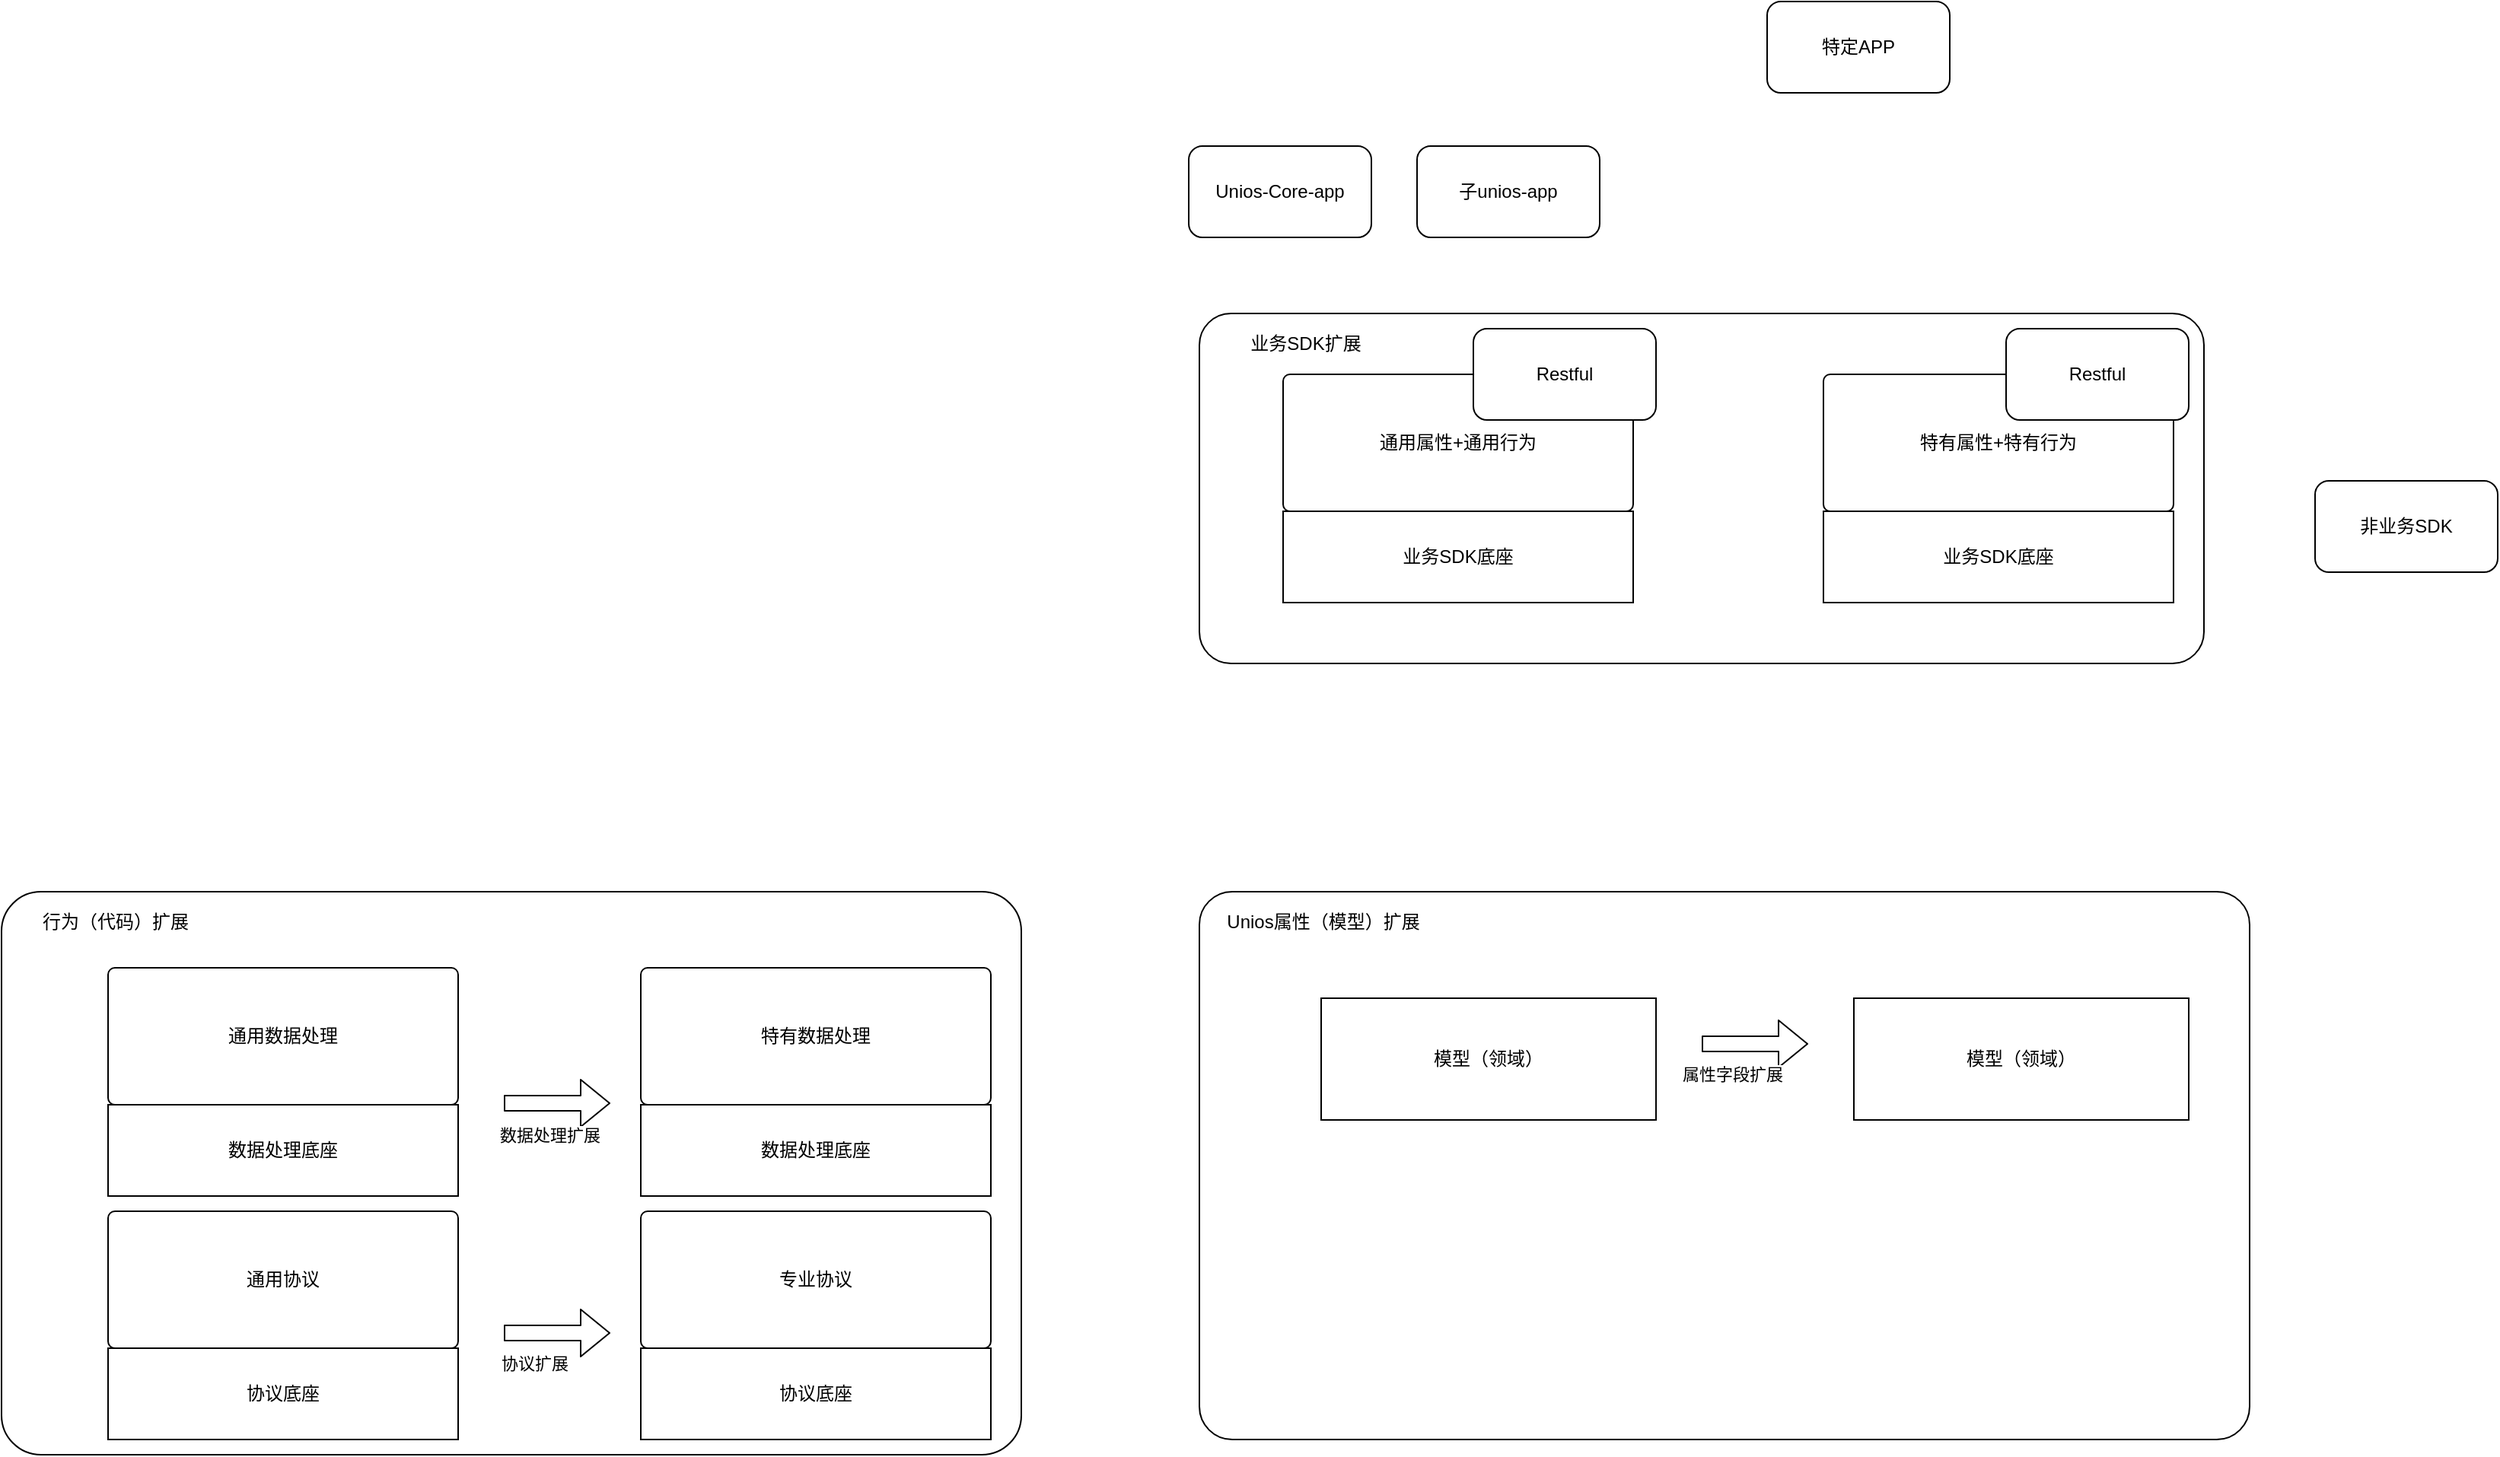 <mxfile version="13.6.2" type="github">
  <diagram id="PhEEJEA-2G6-cMnCDy3O" name="扩展点二级视图">
    <mxGraphModel dx="1123" dy="1849" grid="1" gridSize="10" guides="1" tooltips="1" connect="1" arrows="1" fold="1" page="1" pageScale="1" pageWidth="827" pageHeight="1169" math="0" shadow="0">
      <root>
        <mxCell id="0" />
        <mxCell id="1" parent="0" />
        <mxCell id="Z61GNd5gtoBHjjhybAT_-15" value="" style="rounded=1;whiteSpace=wrap;html=1;arcSize=7;" parent="1" vertex="1">
          <mxGeometry x="40" y="-60" width="670" height="370" as="geometry" />
        </mxCell>
        <mxCell id="GQ6SVCmRq15Q8ivaFo8d-1" value="通用协议" style="rounded=1;whiteSpace=wrap;html=1;arcSize=5;" parent="1" vertex="1">
          <mxGeometry x="110" y="150" width="230" height="90" as="geometry" />
        </mxCell>
        <mxCell id="Z61GNd5gtoBHjjhybAT_-2" value="" style="shape=flexArrow;endArrow=classic;html=1;" parent="1" edge="1">
          <mxGeometry width="50" height="50" relative="1" as="geometry">
            <mxPoint x="370" y="230" as="sourcePoint" />
            <mxPoint x="440" y="230" as="targetPoint" />
          </mxGeometry>
        </mxCell>
        <mxCell id="Z61GNd5gtoBHjjhybAT_-13" value="协议扩展" style="edgeLabel;html=1;align=center;verticalAlign=middle;resizable=0;points=[];" parent="Z61GNd5gtoBHjjhybAT_-2" vertex="1" connectable="0">
          <mxGeometry x="0.2" y="4" relative="1" as="geometry">
            <mxPoint x="-22" y="24" as="offset" />
          </mxGeometry>
        </mxCell>
        <mxCell id="Z61GNd5gtoBHjjhybAT_-4" value="协议底座" style="rounded=0;whiteSpace=wrap;html=1;" parent="1" vertex="1">
          <mxGeometry x="110" y="240" width="230" height="60" as="geometry" />
        </mxCell>
        <mxCell id="Z61GNd5gtoBHjjhybAT_-6" value="专业协议" style="rounded=1;whiteSpace=wrap;html=1;arcSize=5;" parent="1" vertex="1">
          <mxGeometry x="460" y="150" width="230" height="90" as="geometry" />
        </mxCell>
        <mxCell id="Z61GNd5gtoBHjjhybAT_-7" value="协议底座" style="rounded=0;whiteSpace=wrap;html=1;" parent="1" vertex="1">
          <mxGeometry x="460" y="240" width="230" height="60" as="geometry" />
        </mxCell>
        <mxCell id="Z61GNd5gtoBHjjhybAT_-8" value="通用数据处理" style="rounded=1;whiteSpace=wrap;html=1;arcSize=5;" parent="1" vertex="1">
          <mxGeometry x="110" y="-10" width="230" height="90" as="geometry" />
        </mxCell>
        <mxCell id="Z61GNd5gtoBHjjhybAT_-9" value="数据处理底座" style="rounded=0;whiteSpace=wrap;html=1;" parent="1" vertex="1">
          <mxGeometry x="110" y="80" width="230" height="60" as="geometry" />
        </mxCell>
        <mxCell id="Z61GNd5gtoBHjjhybAT_-10" value="特有数据处理" style="rounded=1;whiteSpace=wrap;html=1;arcSize=5;" parent="1" vertex="1">
          <mxGeometry x="460" y="-10" width="230" height="90" as="geometry" />
        </mxCell>
        <mxCell id="Z61GNd5gtoBHjjhybAT_-11" value="数据处理底座" style="rounded=0;whiteSpace=wrap;html=1;" parent="1" vertex="1">
          <mxGeometry x="460" y="80" width="230" height="60" as="geometry" />
        </mxCell>
        <mxCell id="Z61GNd5gtoBHjjhybAT_-12" value="" style="shape=flexArrow;endArrow=classic;html=1;" parent="1" edge="1">
          <mxGeometry width="50" height="50" relative="1" as="geometry">
            <mxPoint x="370" y="79" as="sourcePoint" />
            <mxPoint x="440" y="79" as="targetPoint" />
          </mxGeometry>
        </mxCell>
        <mxCell id="Z61GNd5gtoBHjjhybAT_-14" value="数据处理扩展" style="edgeLabel;html=1;align=center;verticalAlign=middle;resizable=0;points=[];" parent="Z61GNd5gtoBHjjhybAT_-12" vertex="1" connectable="0">
          <mxGeometry x="0.086" relative="1" as="geometry">
            <mxPoint x="-8" y="21" as="offset" />
          </mxGeometry>
        </mxCell>
        <mxCell id="Z61GNd5gtoBHjjhybAT_-16" value="行为（代码）扩展" style="text;html=1;strokeColor=none;fillColor=none;align=center;verticalAlign=middle;whiteSpace=wrap;rounded=0;" parent="1" vertex="1">
          <mxGeometry x="50" y="-50" width="130" height="20" as="geometry" />
        </mxCell>
        <mxCell id="Z61GNd5gtoBHjjhybAT_-17" value="" style="rounded=1;whiteSpace=wrap;html=1;arcSize=6;" parent="1" vertex="1">
          <mxGeometry x="827" y="-60" width="690" height="360" as="geometry" />
        </mxCell>
        <mxCell id="Z61GNd5gtoBHjjhybAT_-19" value="模型（领域）" style="rounded=0;whiteSpace=wrap;html=1;" parent="1" vertex="1">
          <mxGeometry x="907" y="10" width="220" height="80" as="geometry" />
        </mxCell>
        <mxCell id="Z61GNd5gtoBHjjhybAT_-20" value="模型（领域）" style="rounded=0;whiteSpace=wrap;html=1;" parent="1" vertex="1">
          <mxGeometry x="1257" y="10" width="220" height="80" as="geometry" />
        </mxCell>
        <mxCell id="Z61GNd5gtoBHjjhybAT_-23" value="" style="shape=flexArrow;endArrow=classic;html=1;" parent="1" edge="1">
          <mxGeometry width="50" height="50" relative="1" as="geometry">
            <mxPoint x="1157" y="40" as="sourcePoint" />
            <mxPoint x="1227" y="40" as="targetPoint" />
          </mxGeometry>
        </mxCell>
        <mxCell id="Z61GNd5gtoBHjjhybAT_-24" value="属性字段扩展" style="edgeLabel;html=1;align=center;verticalAlign=middle;resizable=0;points=[];" parent="Z61GNd5gtoBHjjhybAT_-23" vertex="1" connectable="0">
          <mxGeometry x="0.2" y="4" relative="1" as="geometry">
            <mxPoint x="-22" y="24" as="offset" />
          </mxGeometry>
        </mxCell>
        <mxCell id="Z61GNd5gtoBHjjhybAT_-25" value="Unios属性（模型）扩展" style="text;html=1;strokeColor=none;fillColor=none;align=center;verticalAlign=middle;whiteSpace=wrap;rounded=0;" parent="1" vertex="1">
          <mxGeometry x="837" y="-50" width="143" height="20" as="geometry" />
        </mxCell>
        <mxCell id="Z61GNd5gtoBHjjhybAT_-29" value="" style="rounded=1;whiteSpace=wrap;html=1;arcSize=9;" parent="1" vertex="1">
          <mxGeometry x="827" y="-440" width="660" height="230" as="geometry" />
        </mxCell>
        <mxCell id="Z61GNd5gtoBHjjhybAT_-31" value="业务SDK扩展" style="text;html=1;strokeColor=none;fillColor=none;align=center;verticalAlign=middle;whiteSpace=wrap;rounded=0;" parent="1" vertex="1">
          <mxGeometry x="847" y="-430" width="100" height="20" as="geometry" />
        </mxCell>
        <mxCell id="6fiUUjPSepoLGfJAcD25-1" value="通用属性+通用行为" style="rounded=1;whiteSpace=wrap;html=1;arcSize=5;" vertex="1" parent="1">
          <mxGeometry x="882" y="-400" width="230" height="90" as="geometry" />
        </mxCell>
        <mxCell id="6fiUUjPSepoLGfJAcD25-2" value="业务SDK底座" style="rounded=0;whiteSpace=wrap;html=1;" vertex="1" parent="1">
          <mxGeometry x="882" y="-310" width="230" height="60" as="geometry" />
        </mxCell>
        <mxCell id="6fiUUjPSepoLGfJAcD25-3" value="特有属性+特有行为" style="rounded=1;whiteSpace=wrap;html=1;arcSize=5;" vertex="1" parent="1">
          <mxGeometry x="1237" y="-400" width="230" height="90" as="geometry" />
        </mxCell>
        <mxCell id="6fiUUjPSepoLGfJAcD25-4" value="业务SDK底座" style="rounded=0;whiteSpace=wrap;html=1;" vertex="1" parent="1">
          <mxGeometry x="1237" y="-310" width="230" height="60" as="geometry" />
        </mxCell>
        <mxCell id="6fiUUjPSepoLGfJAcD25-5" value="非业务SDK" style="rounded=1;whiteSpace=wrap;html=1;" vertex="1" parent="1">
          <mxGeometry x="1560" y="-330" width="120" height="60" as="geometry" />
        </mxCell>
        <mxCell id="6fiUUjPSepoLGfJAcD25-6" value="Unios-Core-app" style="rounded=1;whiteSpace=wrap;html=1;" vertex="1" parent="1">
          <mxGeometry x="820" y="-550" width="120" height="60" as="geometry" />
        </mxCell>
        <mxCell id="6fiUUjPSepoLGfJAcD25-7" value="子unios-app" style="rounded=1;whiteSpace=wrap;html=1;" vertex="1" parent="1">
          <mxGeometry x="970" y="-550" width="120" height="60" as="geometry" />
        </mxCell>
        <mxCell id="6fiUUjPSepoLGfJAcD25-8" value="Restful" style="rounded=1;whiteSpace=wrap;html=1;" vertex="1" parent="1">
          <mxGeometry x="1007" y="-430" width="120" height="60" as="geometry" />
        </mxCell>
        <mxCell id="6fiUUjPSepoLGfJAcD25-9" value="特定APP" style="rounded=1;whiteSpace=wrap;html=1;" vertex="1" parent="1">
          <mxGeometry x="1200" y="-645" width="120" height="60" as="geometry" />
        </mxCell>
        <mxCell id="6fiUUjPSepoLGfJAcD25-10" value="Restful" style="rounded=1;whiteSpace=wrap;html=1;" vertex="1" parent="1">
          <mxGeometry x="1357" y="-430" width="120" height="60" as="geometry" />
        </mxCell>
      </root>
    </mxGraphModel>
  </diagram>
</mxfile>
